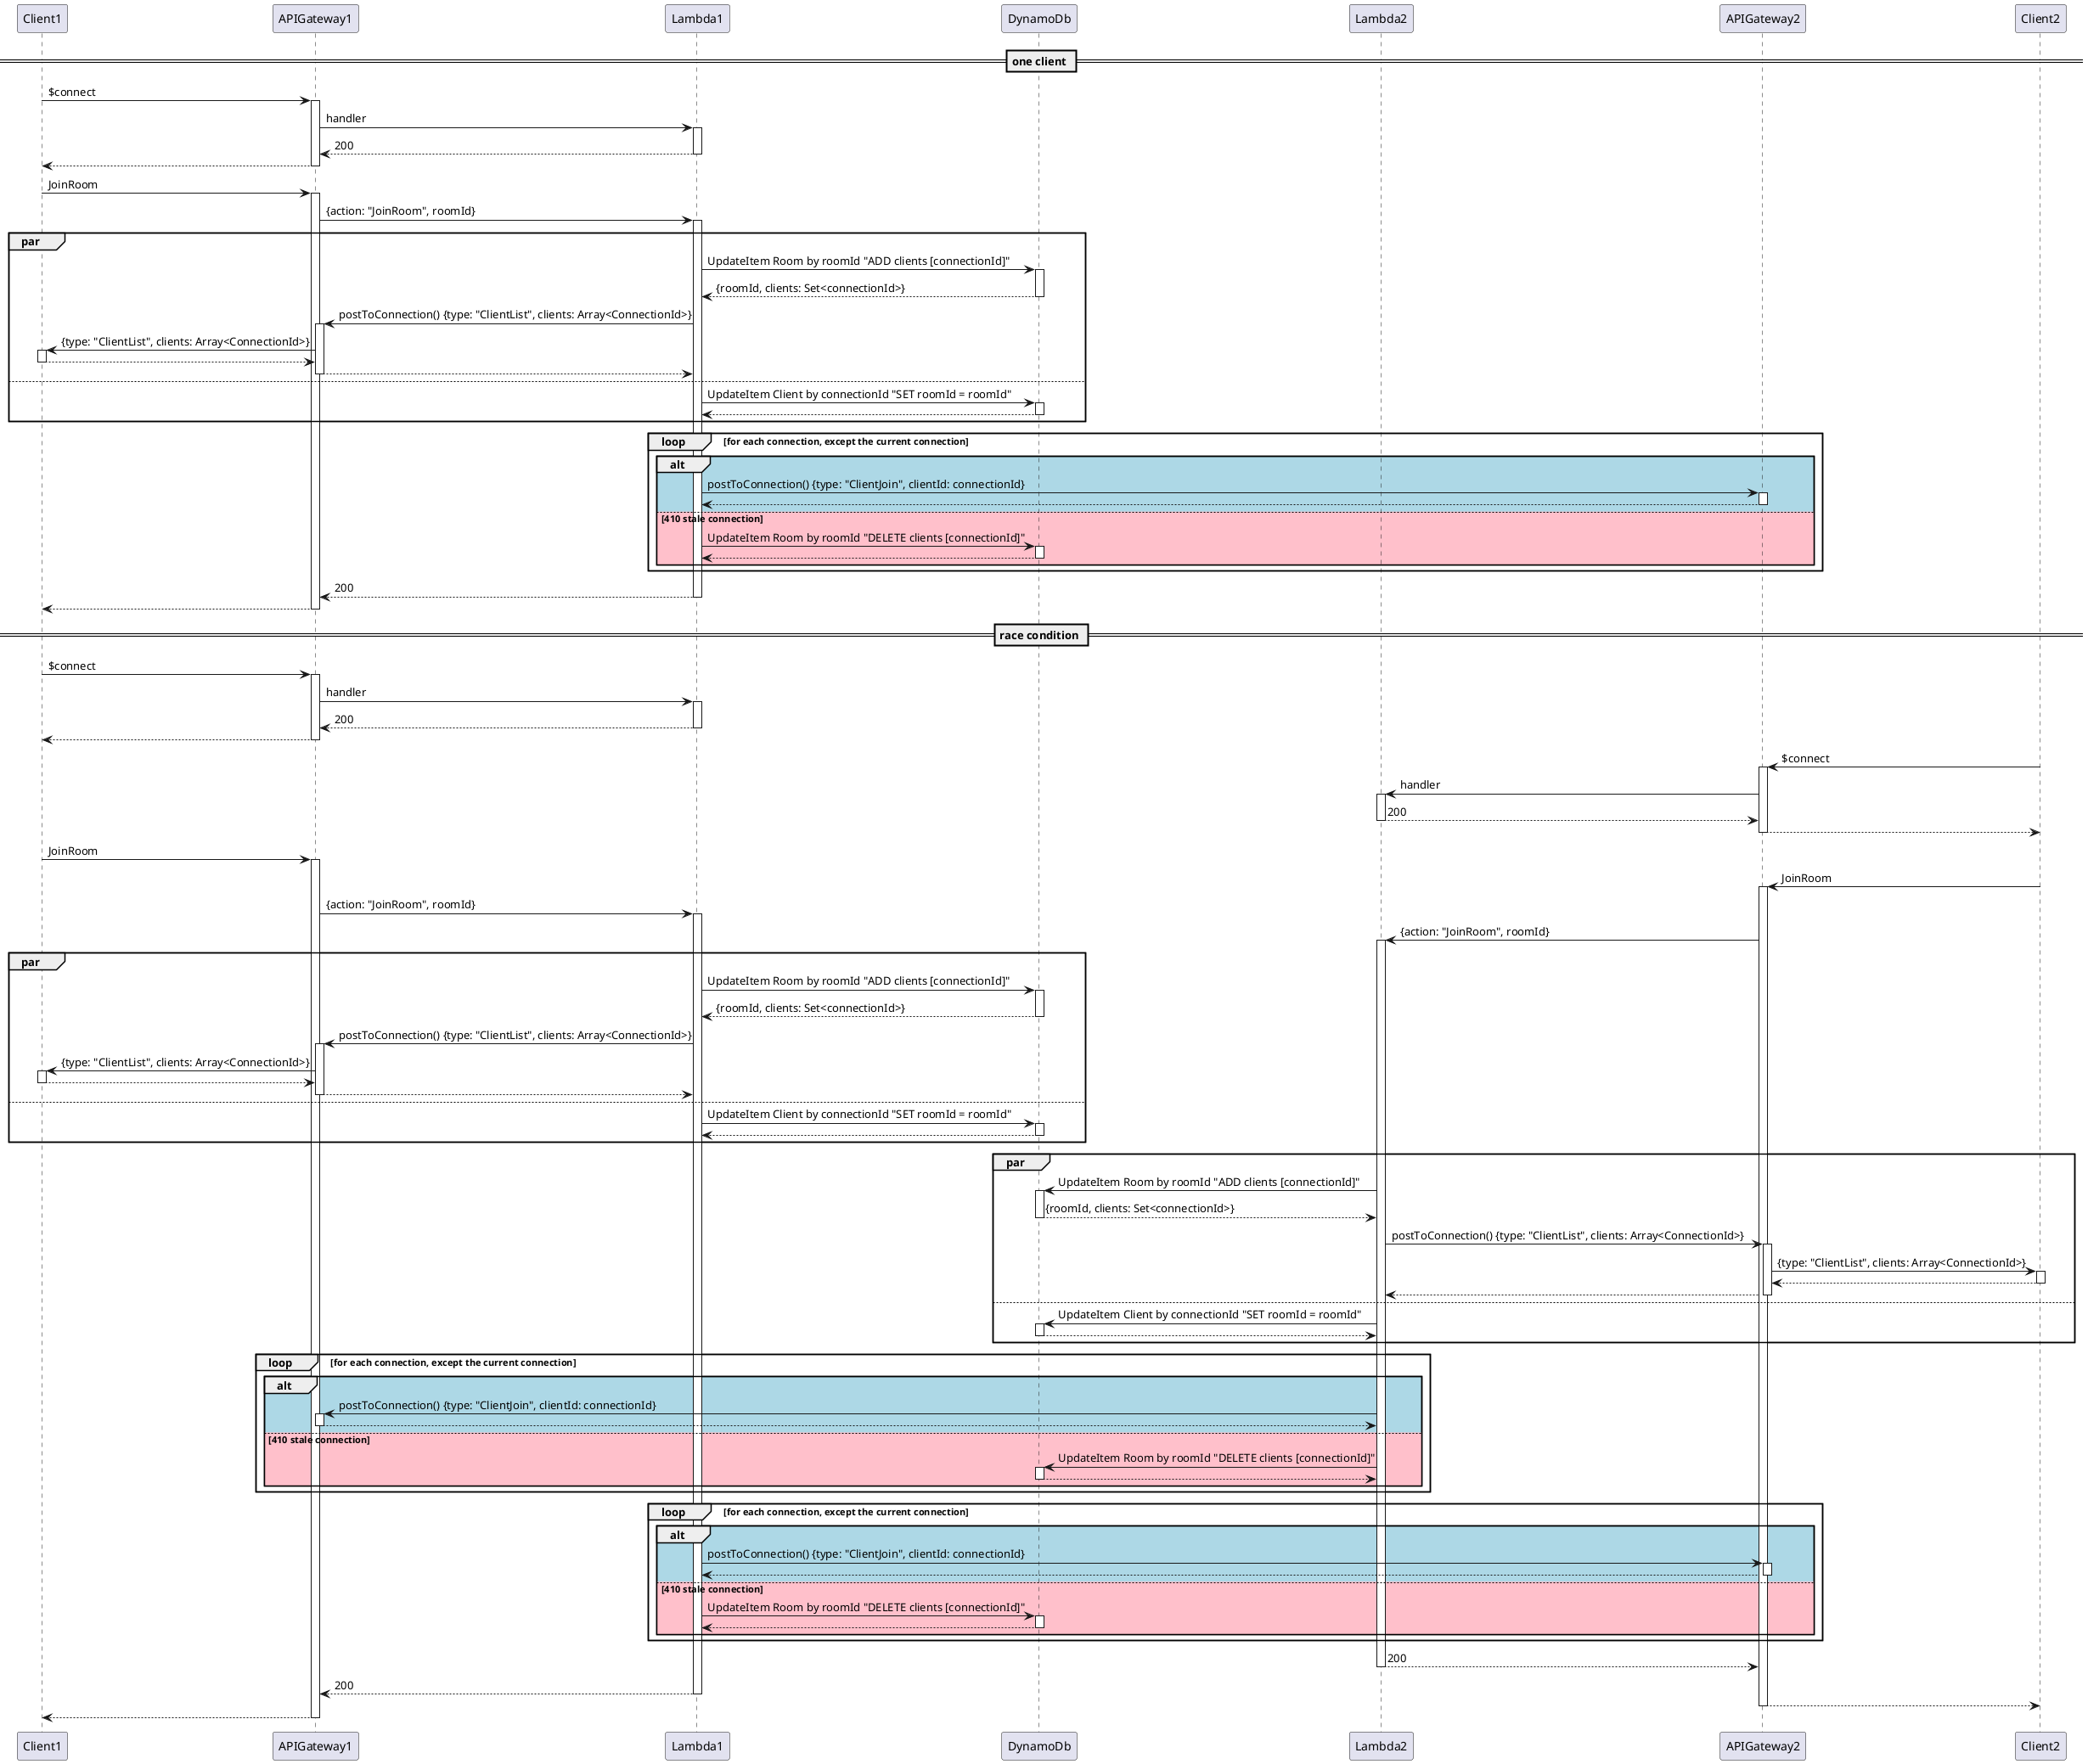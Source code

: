 @startuml Gameroom

autoactivate on

participant Client1
participant APIGateway1
participant Lambda1
participant DynamoDb
participant Lambda2
participant APIGateway2
participant Client2

== one client ==

' WebSocket connect
Client1 -> APIGateway1 : $connect
  APIGateway1 -> Lambda1 : handler
  return 200
return
' On connect
Client1 -> APIGateway1 : JoinRoom
  APIGateway1 -> Lambda1 : {action: "JoinRoom", roomId}
    par
      Lambda1 -> DynamoDb : UpdateItem Room by roomId "ADD clients [connectionId]"
      return {roomId, clients: Set<connectionId>}
      Lambda1 -> APIGateway1 : postToConnection() {type: "ClientList", clients: Array<ConnectionId>}
      APIGateway1 -> Client1 : {type: "ClientList", clients: Array<ConnectionId>}
      return
      return
    else
      Lambda1 -> DynamoDb : UpdateItem Client by connectionId "SET roomId = roomId"
      return
    end

    loop for each connection, except the current connection
      alt #lightblue
        Lambda1 -> APIGateway2 : postToConnection() {type: "ClientJoin", clientId: connectionId}
        return
      else #pink 410 stale connection
        Lambda1 -> DynamoDb : UpdateItem Room by roomId "DELETE clients [connectionId]"
        return
      end
    end
  return 200
return

== race condition ==

' WebSocket connect
Client1 -> APIGateway1 : $connect
  APIGateway1 -> Lambda1 : handler
  return 200
return
Client2 -> APIGateway2 : $connect
  APIGateway2 -> Lambda2 : handler
  return 200
return
' On connect
Client1 -> APIGateway1 : JoinRoom
Client2 -> APIGateway2 : JoinRoom
  APIGateway1 -> Lambda1 : {action: "JoinRoom", roomId}
  APIGateway2 -> Lambda2 : {action: "JoinRoom", roomId}
    par
      Lambda1 -> DynamoDb : UpdateItem Room by roomId "ADD clients [connectionId]"
      return {roomId, clients: Set<connectionId>}
      Lambda1 -> APIGateway1 : postToConnection() {type: "ClientList", clients: Array<ConnectionId>}
      APIGateway1 -> Client1 : {type: "ClientList", clients: Array<ConnectionId>}
      return
      return
    else
      Lambda1 -> DynamoDb : UpdateItem Client by connectionId "SET roomId = roomId"
      return
    end

    par
      Lambda2 -> DynamoDb : UpdateItem Room by roomId "ADD clients [connectionId]"
      return {roomId, clients: Set<connectionId>}
      Lambda2 -> APIGateway2 : postToConnection() {type: "ClientList", clients: Array<ConnectionId>}
      APIGateway2 -> Client2 : {type: "ClientList", clients: Array<ConnectionId>}
      return
      return
    else
      Lambda2 -> DynamoDb : UpdateItem Client by connectionId "SET roomId = roomId"
      return
    end

    loop for each connection, except the current connection
      alt #lightblue
        Lambda2 -> APIGateway1 : postToConnection() {type: "ClientJoin", clientId: connectionId}
        return
      else #pink 410 stale connection
        Lambda2 -> DynamoDb : UpdateItem Room by roomId "DELETE clients [connectionId]"
        return
      end
    end

    loop for each connection, except the current connection
      alt #lightblue
        Lambda1 -> APIGateway2 : postToConnection() {type: "ClientJoin", clientId: connectionId}
        return
      else #pink 410 stale connection
        Lambda1 -> DynamoDb : UpdateItem Room by roomId "DELETE clients [connectionId]"
        return
      end
    end
  return 200
  return 200
return
return

@enduml

